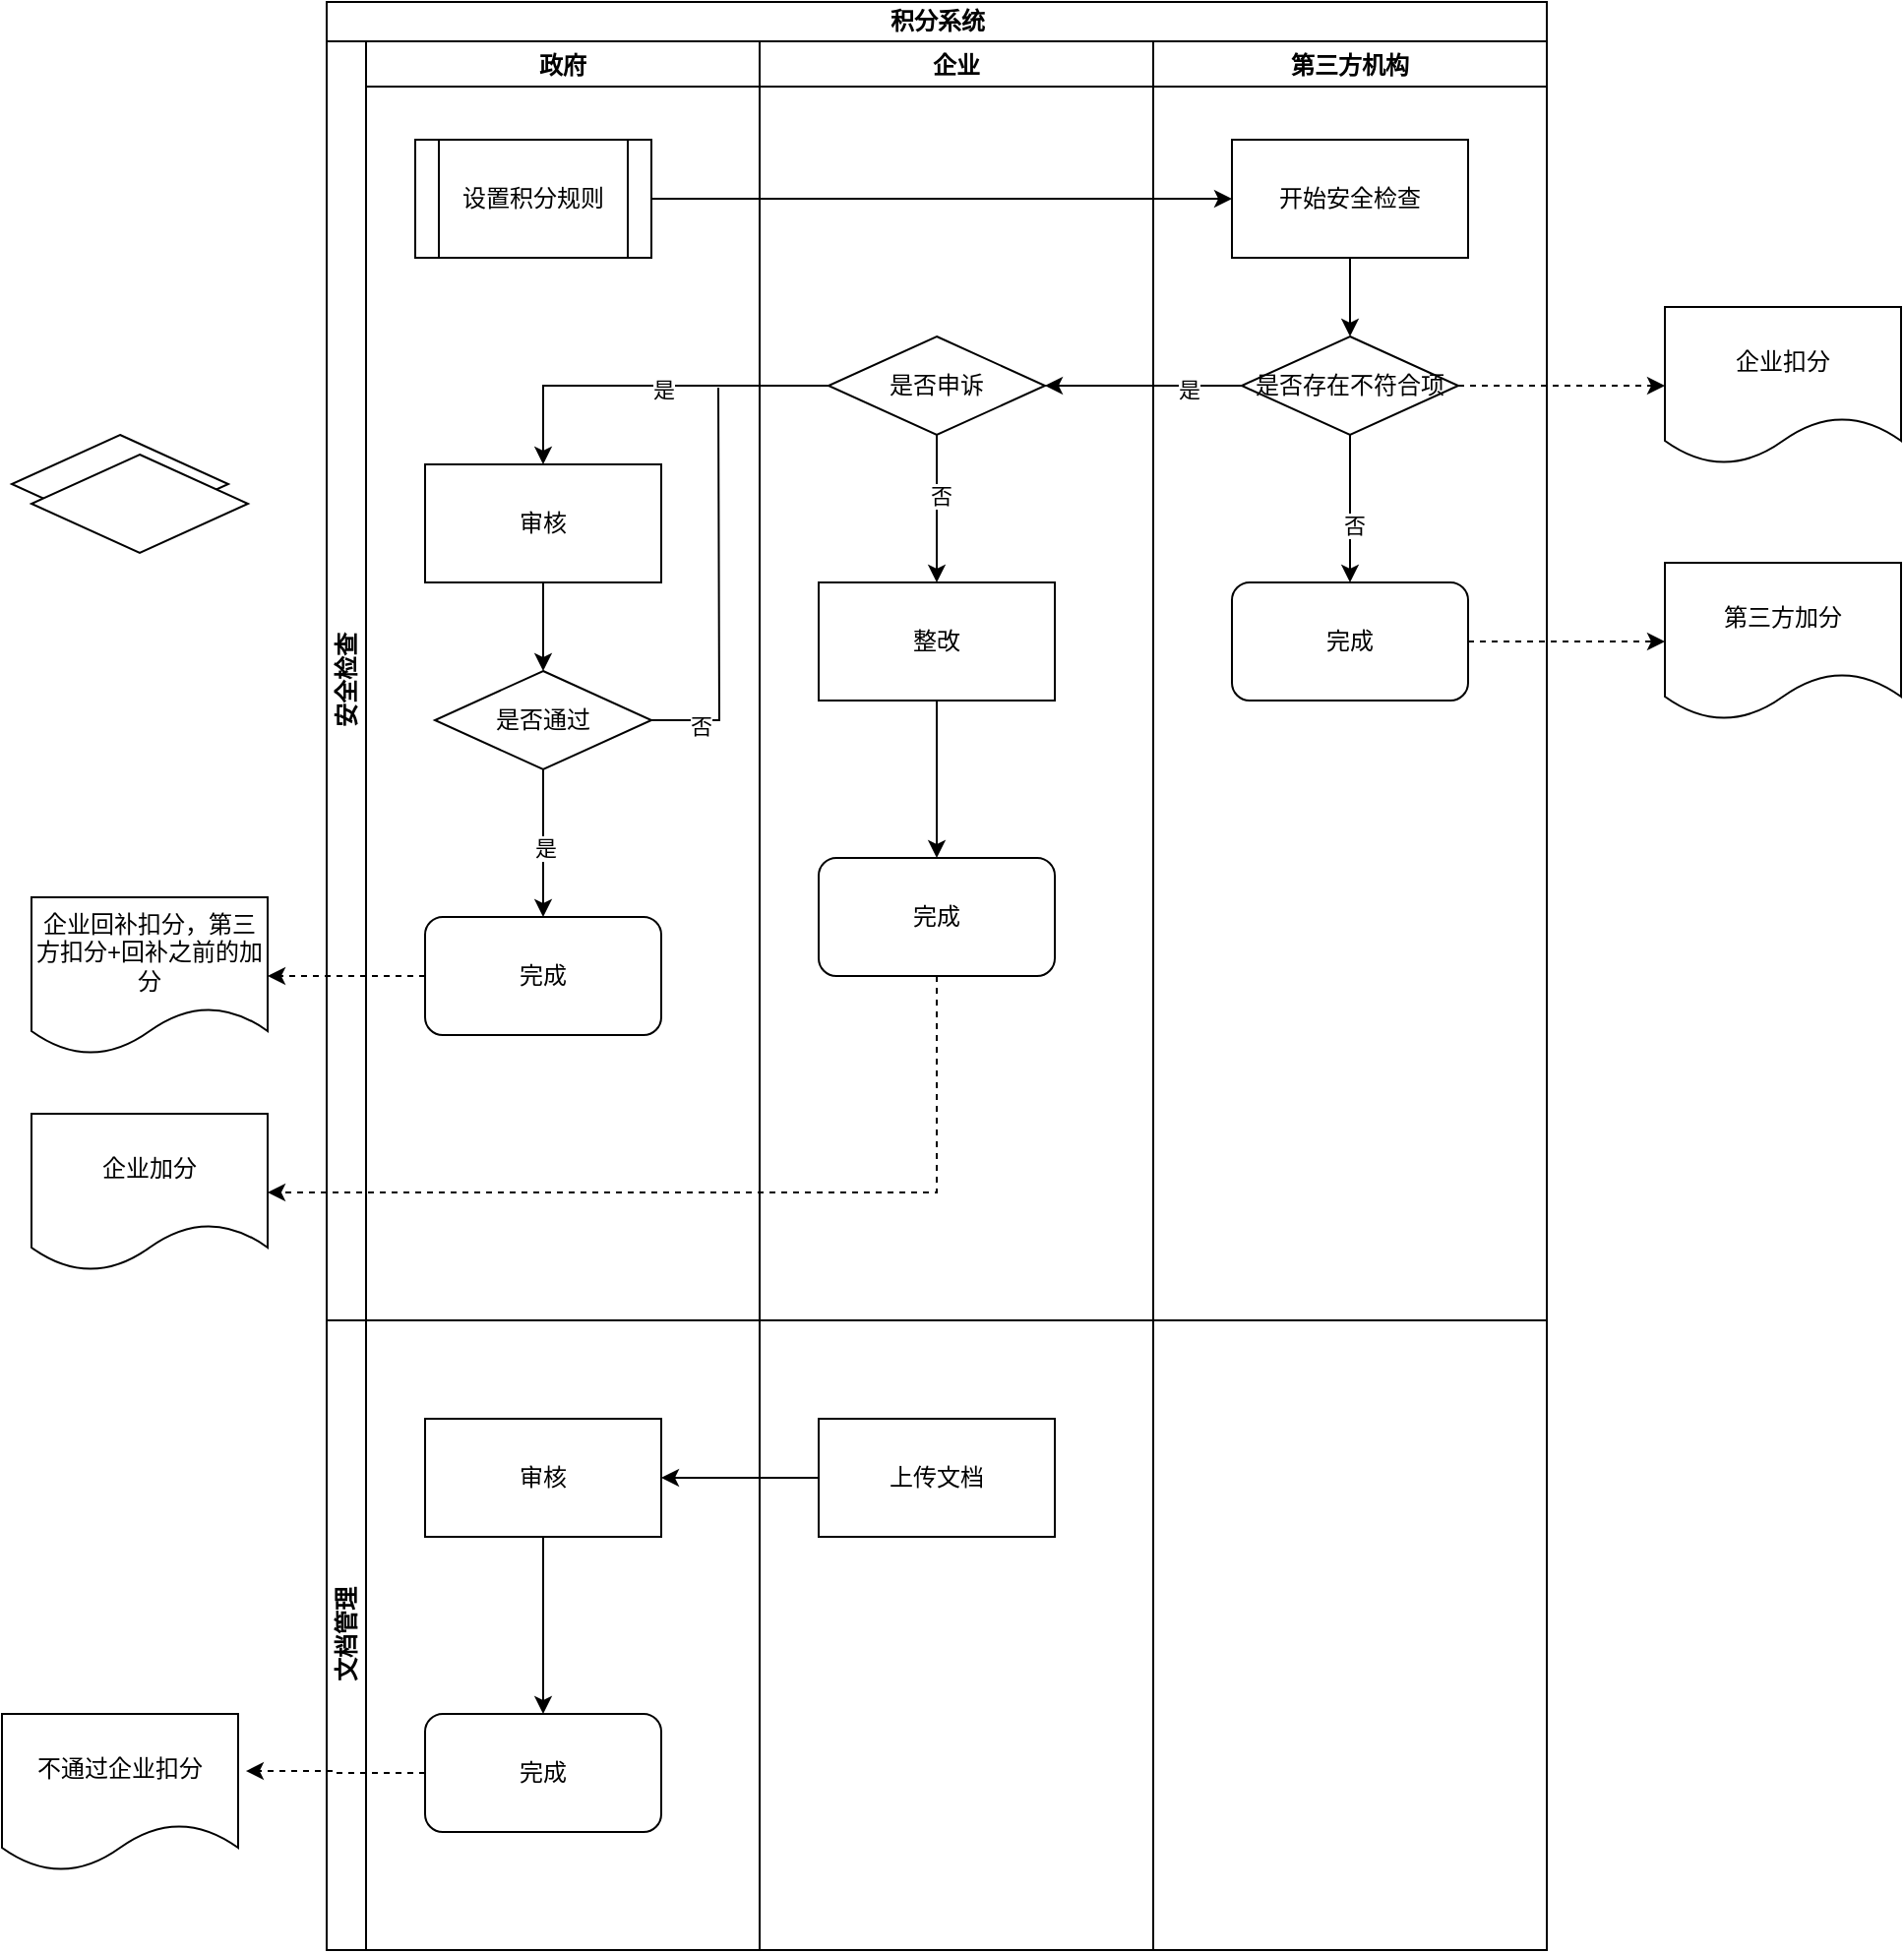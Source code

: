 <mxfile version="21.1.4" type="github">
  <diagram id="C5RBs43oDa-KdzZeNtuy" name="Page-1">
    <mxGraphModel dx="1434" dy="796" grid="1" gridSize="10" guides="1" tooltips="1" connect="1" arrows="1" fold="1" page="1" pageScale="1" pageWidth="827" pageHeight="1169" math="0" shadow="0">
      <root>
        <mxCell id="WIyWlLk6GJQsqaUBKTNV-0" />
        <mxCell id="WIyWlLk6GJQsqaUBKTNV-1" parent="WIyWlLk6GJQsqaUBKTNV-0" />
        <mxCell id="vo5_xbkKXeh1uVnPVetr-8" value="积分系统" style="swimlane;childLayout=stackLayout;resizeParent=1;resizeParentMax=0;horizontal=1;startSize=20;horizontalStack=0;html=1;" parent="WIyWlLk6GJQsqaUBKTNV-1" vertex="1">
          <mxGeometry x="170" y="20" width="620" height="990" as="geometry" />
        </mxCell>
        <mxCell id="vo5_xbkKXeh1uVnPVetr-9" value="安全检查" style="swimlane;startSize=20;horizontal=0;html=1;" parent="vo5_xbkKXeh1uVnPVetr-8" vertex="1">
          <mxGeometry y="20" width="620" height="650" as="geometry" />
        </mxCell>
        <mxCell id="vo5_xbkKXeh1uVnPVetr-12" value="政府" style="swimlane;startSize=23;" parent="vo5_xbkKXeh1uVnPVetr-9" vertex="1">
          <mxGeometry x="20" width="200" height="650" as="geometry" />
        </mxCell>
        <mxCell id="vo5_xbkKXeh1uVnPVetr-37" value="" style="edgeStyle=orthogonalEdgeStyle;rounded=0;orthogonalLoop=1;jettySize=auto;html=1;" parent="vo5_xbkKXeh1uVnPVetr-12" source="vo5_xbkKXeh1uVnPVetr-35" target="vo5_xbkKXeh1uVnPVetr-29" edge="1">
          <mxGeometry relative="1" as="geometry" />
        </mxCell>
        <mxCell id="vo5_xbkKXeh1uVnPVetr-35" value="审核" style="whiteSpace=wrap;html=1;" parent="vo5_xbkKXeh1uVnPVetr-12" vertex="1">
          <mxGeometry x="30" y="215" width="120" height="60" as="geometry" />
        </mxCell>
        <mxCell id="vo5_xbkKXeh1uVnPVetr-39" value="" style="edgeStyle=orthogonalEdgeStyle;rounded=0;orthogonalLoop=1;jettySize=auto;html=1;" parent="vo5_xbkKXeh1uVnPVetr-12" source="vo5_xbkKXeh1uVnPVetr-29" target="vo5_xbkKXeh1uVnPVetr-38" edge="1">
          <mxGeometry relative="1" as="geometry" />
        </mxCell>
        <mxCell id="vo5_xbkKXeh1uVnPVetr-53" value="是" style="edgeLabel;html=1;align=center;verticalAlign=middle;resizable=0;points=[];" parent="vo5_xbkKXeh1uVnPVetr-39" vertex="1" connectable="0">
          <mxGeometry x="0.067" y="1" relative="1" as="geometry">
            <mxPoint as="offset" />
          </mxGeometry>
        </mxCell>
        <mxCell id="vo5_xbkKXeh1uVnPVetr-44" style="rounded=0;orthogonalLoop=1;jettySize=auto;html=1;edgeStyle=orthogonalEdgeStyle;strokeColor=default;endArrow=none;endFill=0;" parent="vo5_xbkKXeh1uVnPVetr-12" source="vo5_xbkKXeh1uVnPVetr-29" edge="1">
          <mxGeometry relative="1" as="geometry">
            <mxPoint x="179" y="176" as="targetPoint" />
          </mxGeometry>
        </mxCell>
        <mxCell id="vo5_xbkKXeh1uVnPVetr-52" value="否" style="edgeLabel;html=1;align=center;verticalAlign=middle;resizable=0;points=[];" parent="vo5_xbkKXeh1uVnPVetr-44" vertex="1" connectable="0">
          <mxGeometry x="-0.754" y="-3" relative="1" as="geometry">
            <mxPoint as="offset" />
          </mxGeometry>
        </mxCell>
        <mxCell id="vo5_xbkKXeh1uVnPVetr-29" value="是否通过" style="rhombus;whiteSpace=wrap;html=1;" parent="vo5_xbkKXeh1uVnPVetr-12" vertex="1">
          <mxGeometry x="35" y="320" width="110" height="50" as="geometry" />
        </mxCell>
        <mxCell id="vo5_xbkKXeh1uVnPVetr-38" value="完成" style="rounded=1;whiteSpace=wrap;html=1;" parent="vo5_xbkKXeh1uVnPVetr-12" vertex="1">
          <mxGeometry x="30" y="445" width="120" height="60" as="geometry" />
        </mxCell>
        <mxCell id="vo5_xbkKXeh1uVnPVetr-21" value="设置积分规则" style="shape=process;whiteSpace=wrap;html=1;backgroundOutline=1;" parent="vo5_xbkKXeh1uVnPVetr-12" vertex="1">
          <mxGeometry x="25" y="50" width="120" height="60" as="geometry" />
        </mxCell>
        <mxCell id="vo5_xbkKXeh1uVnPVetr-13" value="企业" style="swimlane;" parent="vo5_xbkKXeh1uVnPVetr-9" vertex="1">
          <mxGeometry x="220" width="200" height="650" as="geometry" />
        </mxCell>
        <mxCell id="vo5_xbkKXeh1uVnPVetr-30" value="是否申诉" style="rhombus;whiteSpace=wrap;html=1;" parent="vo5_xbkKXeh1uVnPVetr-13" vertex="1">
          <mxGeometry x="35" y="150" width="110" height="50" as="geometry" />
        </mxCell>
        <mxCell id="vo5_xbkKXeh1uVnPVetr-31" value="整改" style="whiteSpace=wrap;html=1;" parent="vo5_xbkKXeh1uVnPVetr-13" vertex="1">
          <mxGeometry x="30" y="275" width="120" height="60" as="geometry" />
        </mxCell>
        <mxCell id="vo5_xbkKXeh1uVnPVetr-32" value="" style="edgeStyle=orthogonalEdgeStyle;rounded=0;orthogonalLoop=1;jettySize=auto;html=1;" parent="vo5_xbkKXeh1uVnPVetr-13" source="vo5_xbkKXeh1uVnPVetr-30" target="vo5_xbkKXeh1uVnPVetr-31" edge="1">
          <mxGeometry relative="1" as="geometry" />
        </mxCell>
        <mxCell id="vo5_xbkKXeh1uVnPVetr-50" value="否" style="edgeLabel;html=1;align=center;verticalAlign=middle;resizable=0;points=[];" parent="vo5_xbkKXeh1uVnPVetr-32" vertex="1" connectable="0">
          <mxGeometry x="-0.173" y="2" relative="1" as="geometry">
            <mxPoint as="offset" />
          </mxGeometry>
        </mxCell>
        <mxCell id="vo5_xbkKXeh1uVnPVetr-33" value="完成" style="rounded=1;whiteSpace=wrap;html=1;" parent="vo5_xbkKXeh1uVnPVetr-13" vertex="1">
          <mxGeometry x="30" y="415" width="120" height="60" as="geometry" />
        </mxCell>
        <mxCell id="vo5_xbkKXeh1uVnPVetr-34" value="" style="edgeStyle=orthogonalEdgeStyle;rounded=0;orthogonalLoop=1;jettySize=auto;html=1;" parent="vo5_xbkKXeh1uVnPVetr-13" source="vo5_xbkKXeh1uVnPVetr-31" target="vo5_xbkKXeh1uVnPVetr-33" edge="1">
          <mxGeometry relative="1" as="geometry" />
        </mxCell>
        <mxCell id="vo5_xbkKXeh1uVnPVetr-18" value="第三方机构" style="swimlane;" parent="vo5_xbkKXeh1uVnPVetr-9" vertex="1">
          <mxGeometry x="420" width="200" height="650" as="geometry" />
        </mxCell>
        <mxCell id="vo5_xbkKXeh1uVnPVetr-42" value="" style="edgeStyle=orthogonalEdgeStyle;rounded=0;orthogonalLoop=1;jettySize=auto;html=1;" parent="vo5_xbkKXeh1uVnPVetr-18" source="vo5_xbkKXeh1uVnPVetr-22" target="vo5_xbkKXeh1uVnPVetr-41" edge="1">
          <mxGeometry relative="1" as="geometry" />
        </mxCell>
        <mxCell id="vo5_xbkKXeh1uVnPVetr-48" value="否" style="edgeLabel;html=1;align=center;verticalAlign=middle;resizable=0;points=[];" parent="vo5_xbkKXeh1uVnPVetr-42" vertex="1" connectable="0">
          <mxGeometry x="0.227" y="2" relative="1" as="geometry">
            <mxPoint as="offset" />
          </mxGeometry>
        </mxCell>
        <mxCell id="vo5_xbkKXeh1uVnPVetr-22" value="是否存在不符合项" style="rhombus;whiteSpace=wrap;html=1;" parent="vo5_xbkKXeh1uVnPVetr-18" vertex="1">
          <mxGeometry x="45" y="150" width="110" height="50" as="geometry" />
        </mxCell>
        <mxCell id="vo5_xbkKXeh1uVnPVetr-23" value="" style="edgeStyle=orthogonalEdgeStyle;rounded=0;orthogonalLoop=1;jettySize=auto;html=1;" parent="vo5_xbkKXeh1uVnPVetr-18" source="vo5_xbkKXeh1uVnPVetr-20" target="vo5_xbkKXeh1uVnPVetr-22" edge="1">
          <mxGeometry relative="1" as="geometry" />
        </mxCell>
        <mxCell id="vo5_xbkKXeh1uVnPVetr-20" value="开始安全检查" style="whiteSpace=wrap;html=1;" parent="vo5_xbkKXeh1uVnPVetr-18" vertex="1">
          <mxGeometry x="40" y="50" width="120" height="60" as="geometry" />
        </mxCell>
        <mxCell id="vo5_xbkKXeh1uVnPVetr-41" value="完成" style="rounded=1;whiteSpace=wrap;html=1;" parent="vo5_xbkKXeh1uVnPVetr-18" vertex="1">
          <mxGeometry x="40" y="275" width="120" height="60" as="geometry" />
        </mxCell>
        <mxCell id="vo5_xbkKXeh1uVnPVetr-36" value="" style="edgeStyle=orthogonalEdgeStyle;rounded=0;orthogonalLoop=1;jettySize=auto;html=1;" parent="vo5_xbkKXeh1uVnPVetr-9" source="vo5_xbkKXeh1uVnPVetr-30" target="vo5_xbkKXeh1uVnPVetr-35" edge="1">
          <mxGeometry relative="1" as="geometry" />
        </mxCell>
        <mxCell id="vo5_xbkKXeh1uVnPVetr-51" value="是" style="edgeLabel;html=1;align=center;verticalAlign=middle;resizable=0;points=[];" parent="vo5_xbkKXeh1uVnPVetr-36" vertex="1" connectable="0">
          <mxGeometry x="-0.092" y="2" relative="1" as="geometry">
            <mxPoint as="offset" />
          </mxGeometry>
        </mxCell>
        <mxCell id="vo5_xbkKXeh1uVnPVetr-40" value="" style="edgeStyle=orthogonalEdgeStyle;rounded=0;orthogonalLoop=1;jettySize=auto;html=1;" parent="vo5_xbkKXeh1uVnPVetr-9" source="vo5_xbkKXeh1uVnPVetr-22" target="vo5_xbkKXeh1uVnPVetr-30" edge="1">
          <mxGeometry relative="1" as="geometry" />
        </mxCell>
        <mxCell id="vo5_xbkKXeh1uVnPVetr-49" value="是" style="edgeLabel;html=1;align=center;verticalAlign=middle;resizable=0;points=[];" parent="vo5_xbkKXeh1uVnPVetr-40" vertex="1" connectable="0">
          <mxGeometry x="-0.46" y="2" relative="1" as="geometry">
            <mxPoint as="offset" />
          </mxGeometry>
        </mxCell>
        <mxCell id="vo5_xbkKXeh1uVnPVetr-43" style="edgeStyle=orthogonalEdgeStyle;rounded=0;orthogonalLoop=1;jettySize=auto;html=1;entryX=0;entryY=0.5;entryDx=0;entryDy=0;" parent="vo5_xbkKXeh1uVnPVetr-9" source="vo5_xbkKXeh1uVnPVetr-21" target="vo5_xbkKXeh1uVnPVetr-20" edge="1">
          <mxGeometry relative="1" as="geometry" />
        </mxCell>
        <mxCell id="vo5_xbkKXeh1uVnPVetr-54" value="企业回补扣分，第三方扣分+回补之前的加分" style="shape=document;whiteSpace=wrap;html=1;boundedLbl=1;rounded=1;" parent="vo5_xbkKXeh1uVnPVetr-9" vertex="1">
          <mxGeometry x="-150" y="435" width="120" height="80" as="geometry" />
        </mxCell>
        <mxCell id="vo5_xbkKXeh1uVnPVetr-55" value="" style="edgeStyle=orthogonalEdgeStyle;rounded=0;orthogonalLoop=1;jettySize=auto;html=1;dashed=1;" parent="vo5_xbkKXeh1uVnPVetr-9" source="vo5_xbkKXeh1uVnPVetr-38" target="vo5_xbkKXeh1uVnPVetr-54" edge="1">
          <mxGeometry relative="1" as="geometry" />
        </mxCell>
        <mxCell id="vo5_xbkKXeh1uVnPVetr-10" value="文档管理" style="swimlane;startSize=20;horizontal=0;html=1;" parent="vo5_xbkKXeh1uVnPVetr-8" vertex="1">
          <mxGeometry y="670" width="620" height="320" as="geometry" />
        </mxCell>
        <mxCell id="vo5_xbkKXeh1uVnPVetr-74" value="" style="swimlane;startSize=0;" parent="vo5_xbkKXeh1uVnPVetr-10" vertex="1">
          <mxGeometry x="420" width="200" height="320" as="geometry" />
        </mxCell>
        <mxCell id="vo5_xbkKXeh1uVnPVetr-89" value="" style="edgeStyle=orthogonalEdgeStyle;rounded=0;orthogonalLoop=1;jettySize=auto;html=1;" parent="vo5_xbkKXeh1uVnPVetr-10" source="vo5_xbkKXeh1uVnPVetr-76" target="vo5_xbkKXeh1uVnPVetr-83" edge="1">
          <mxGeometry relative="1" as="geometry" />
        </mxCell>
        <mxCell id="vo5_xbkKXeh1uVnPVetr-76" value="审核" style="whiteSpace=wrap;html=1;" parent="vo5_xbkKXeh1uVnPVetr-10" vertex="1">
          <mxGeometry x="50" y="50" width="120" height="60" as="geometry" />
        </mxCell>
        <mxCell id="vo5_xbkKXeh1uVnPVetr-83" value="完成" style="rounded=1;whiteSpace=wrap;html=1;" parent="vo5_xbkKXeh1uVnPVetr-10" vertex="1">
          <mxGeometry x="50" y="200" width="120" height="60" as="geometry" />
        </mxCell>
        <mxCell id="vo5_xbkKXeh1uVnPVetr-68" value="" style="swimlane;startSize=0;" parent="vo5_xbkKXeh1uVnPVetr-10" vertex="1">
          <mxGeometry x="220" width="200" height="320" as="geometry" />
        </mxCell>
        <mxCell id="vo5_xbkKXeh1uVnPVetr-25" value="" style="rhombus;whiteSpace=wrap;html=1;" parent="WIyWlLk6GJQsqaUBKTNV-1" vertex="1">
          <mxGeometry x="10" y="240" width="110" height="50" as="geometry" />
        </mxCell>
        <mxCell id="vo5_xbkKXeh1uVnPVetr-57" value="企业加分" style="shape=document;whiteSpace=wrap;html=1;boundedLbl=1;" parent="WIyWlLk6GJQsqaUBKTNV-1" vertex="1">
          <mxGeometry x="20" y="585" width="120" height="80" as="geometry" />
        </mxCell>
        <mxCell id="vo5_xbkKXeh1uVnPVetr-58" style="edgeStyle=orthogonalEdgeStyle;rounded=0;orthogonalLoop=1;jettySize=auto;html=1;entryX=1;entryY=0.5;entryDx=0;entryDy=0;dashed=1;" parent="WIyWlLk6GJQsqaUBKTNV-1" source="vo5_xbkKXeh1uVnPVetr-33" target="vo5_xbkKXeh1uVnPVetr-57" edge="1">
          <mxGeometry relative="1" as="geometry">
            <Array as="points">
              <mxPoint x="480" y="625" />
            </Array>
          </mxGeometry>
        </mxCell>
        <mxCell id="vo5_xbkKXeh1uVnPVetr-61" value="企业扣分" style="shape=document;whiteSpace=wrap;html=1;boundedLbl=1;" parent="WIyWlLk6GJQsqaUBKTNV-1" vertex="1">
          <mxGeometry x="850" y="175" width="120" height="80" as="geometry" />
        </mxCell>
        <mxCell id="vo5_xbkKXeh1uVnPVetr-62" style="edgeStyle=orthogonalEdgeStyle;rounded=0;orthogonalLoop=1;jettySize=auto;html=1;dashed=1;" parent="WIyWlLk6GJQsqaUBKTNV-1" source="vo5_xbkKXeh1uVnPVetr-22" target="vo5_xbkKXeh1uVnPVetr-61" edge="1">
          <mxGeometry relative="1" as="geometry" />
        </mxCell>
        <mxCell id="vo5_xbkKXeh1uVnPVetr-63" value="第三方加分" style="shape=document;whiteSpace=wrap;html=1;boundedLbl=1;rounded=1;" parent="WIyWlLk6GJQsqaUBKTNV-1" vertex="1">
          <mxGeometry x="850" y="305" width="120" height="80" as="geometry" />
        </mxCell>
        <mxCell id="vo5_xbkKXeh1uVnPVetr-64" value="" style="edgeStyle=orthogonalEdgeStyle;rounded=0;orthogonalLoop=1;jettySize=auto;html=1;dashed=1;" parent="WIyWlLk6GJQsqaUBKTNV-1" source="vo5_xbkKXeh1uVnPVetr-41" target="vo5_xbkKXeh1uVnPVetr-63" edge="1">
          <mxGeometry relative="1" as="geometry" />
        </mxCell>
        <mxCell id="vo5_xbkKXeh1uVnPVetr-77" value="" style="edgeStyle=orthogonalEdgeStyle;rounded=0;orthogonalLoop=1;jettySize=auto;html=1;" parent="WIyWlLk6GJQsqaUBKTNV-1" source="vo5_xbkKXeh1uVnPVetr-75" target="vo5_xbkKXeh1uVnPVetr-76" edge="1">
          <mxGeometry relative="1" as="geometry" />
        </mxCell>
        <mxCell id="vo5_xbkKXeh1uVnPVetr-75" value="上传文档" style="whiteSpace=wrap;html=1;" parent="WIyWlLk6GJQsqaUBKTNV-1" vertex="1">
          <mxGeometry x="420" y="740" width="120" height="60" as="geometry" />
        </mxCell>
        <mxCell id="vo5_xbkKXeh1uVnPVetr-78" value="" style="rhombus;whiteSpace=wrap;html=1;" parent="WIyWlLk6GJQsqaUBKTNV-1" vertex="1">
          <mxGeometry x="20" y="250" width="110" height="50" as="geometry" />
        </mxCell>
        <mxCell id="vo5_xbkKXeh1uVnPVetr-86" value="不通过企业扣分" style="shape=document;whiteSpace=wrap;html=1;boundedLbl=1;rounded=1;" parent="WIyWlLk6GJQsqaUBKTNV-1" vertex="1">
          <mxGeometry x="5" y="890" width="120" height="80" as="geometry" />
        </mxCell>
        <mxCell id="vo5_xbkKXeh1uVnPVetr-90" style="edgeStyle=orthogonalEdgeStyle;rounded=0;orthogonalLoop=1;jettySize=auto;html=1;entryX=1.033;entryY=0.363;entryDx=0;entryDy=0;entryPerimeter=0;dashed=1;" parent="WIyWlLk6GJQsqaUBKTNV-1" source="vo5_xbkKXeh1uVnPVetr-83" target="vo5_xbkKXeh1uVnPVetr-86" edge="1">
          <mxGeometry relative="1" as="geometry" />
        </mxCell>
      </root>
    </mxGraphModel>
  </diagram>
</mxfile>
